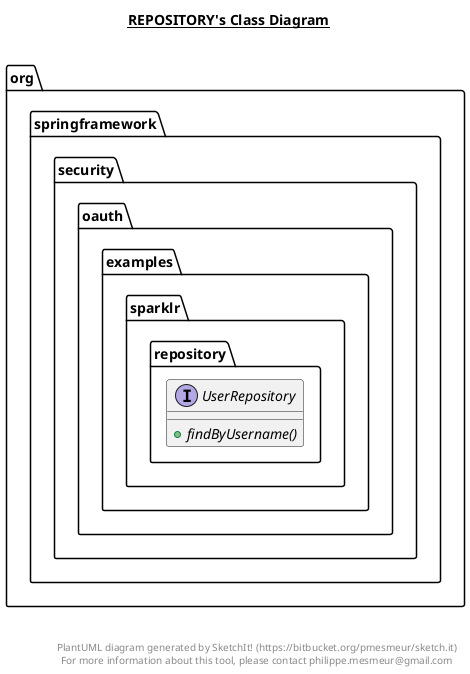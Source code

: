 @startuml

title __REPOSITORY's Class Diagram__\n

  namespace org.springframework.security.oauth.examples.sparklr {
    namespace repository {
      interface org.springframework.security.oauth.examples.sparklr.repository.UserRepository {
          {abstract} + findByUsername()
      }
    }
  }
  



right footer


PlantUML diagram generated by SketchIt! (https://bitbucket.org/pmesmeur/sketch.it)
For more information about this tool, please contact philippe.mesmeur@gmail.com
endfooter

@enduml

